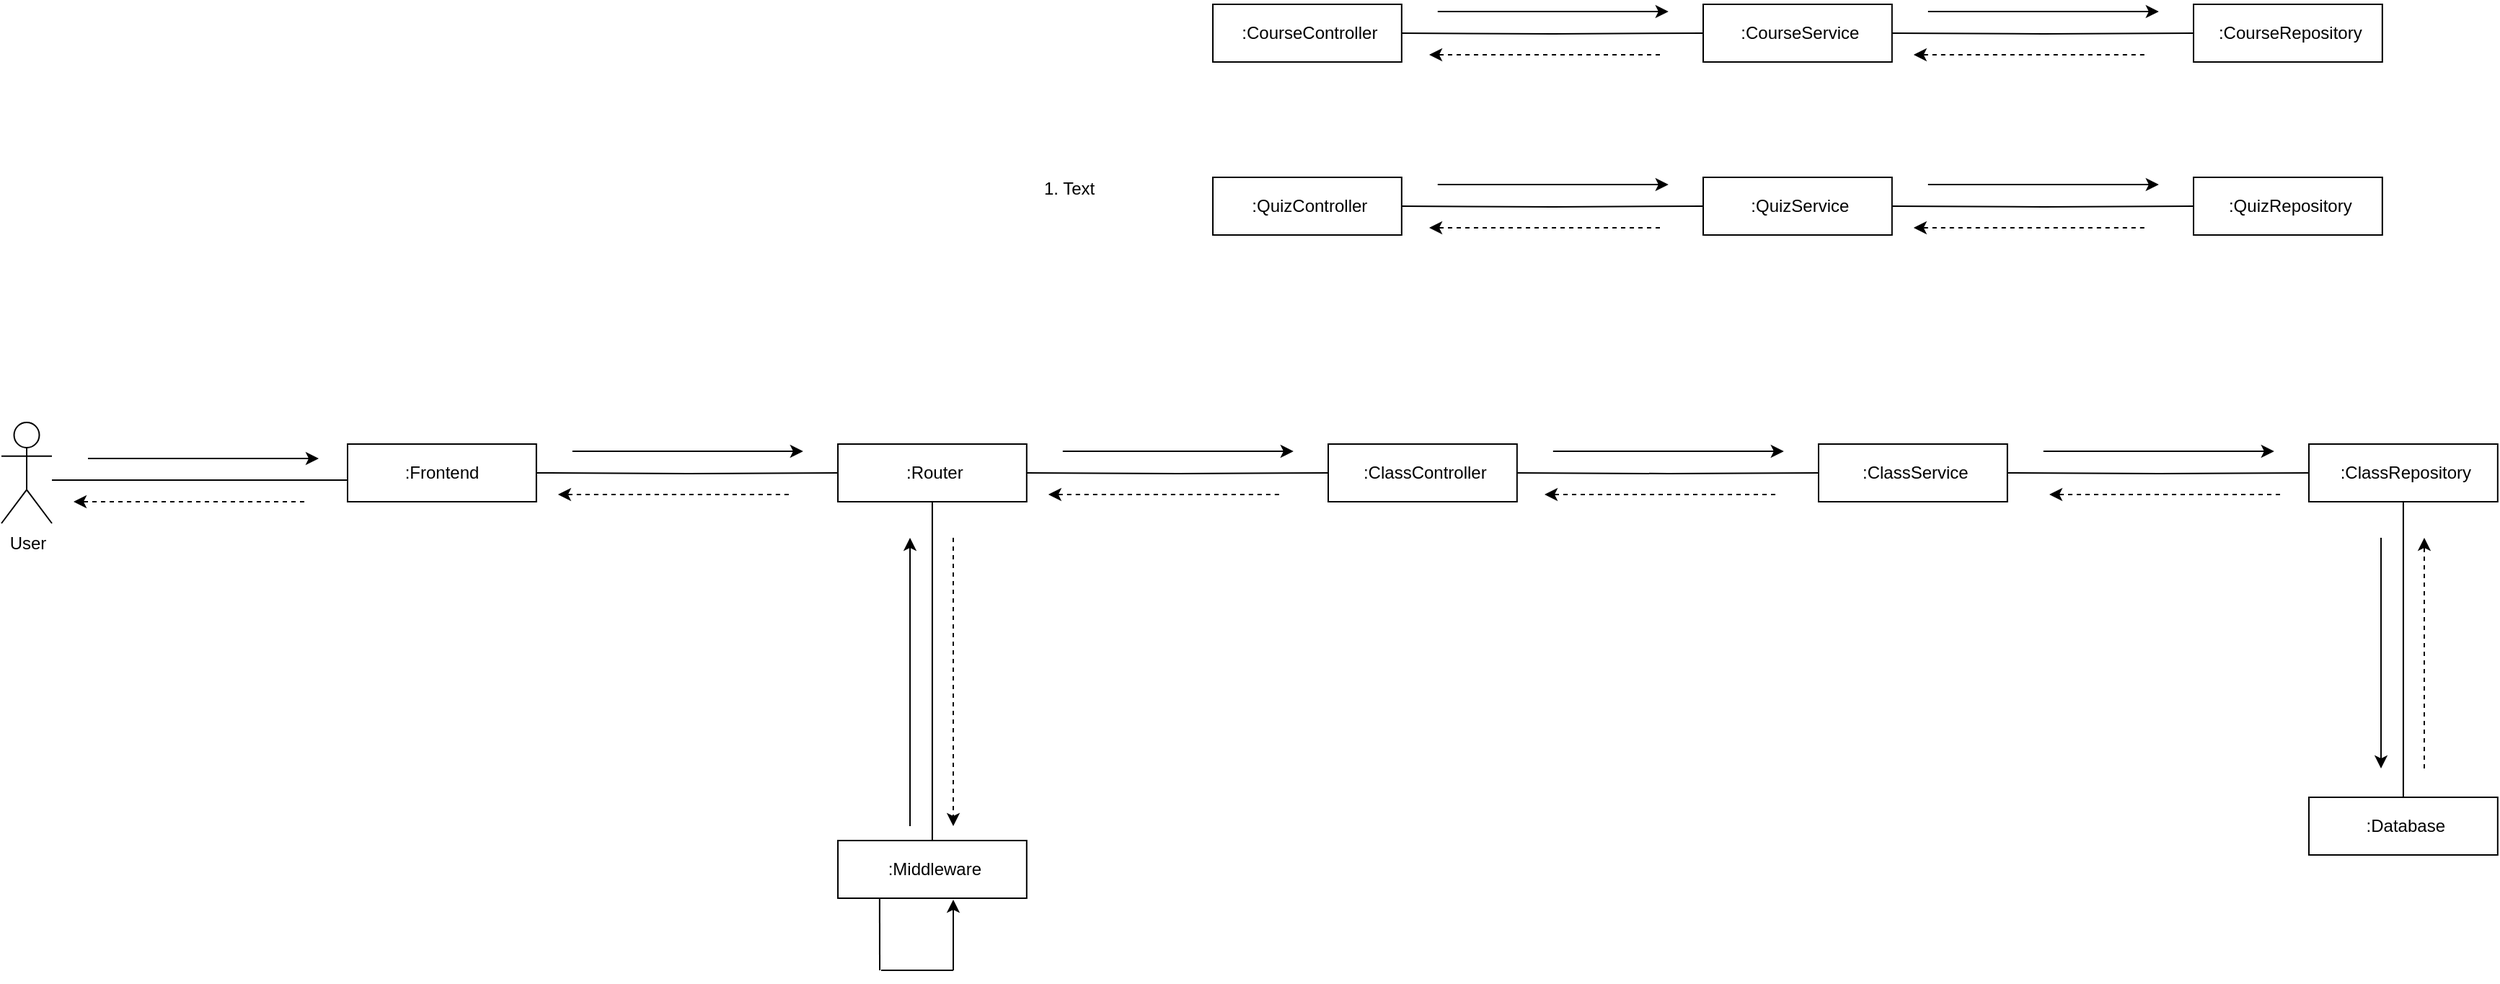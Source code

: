 <mxfile version="26.0.16" pages="4">
  <diagram id="eu0r3pfPGPwlARvGu6w-" name="Base">
    <mxGraphModel dx="3834" dy="1578" grid="1" gridSize="10" guides="1" tooltips="1" connect="1" arrows="1" fold="1" page="0" pageScale="1" pageWidth="850" pageHeight="1100" math="0" shadow="0">
      <root>
        <mxCell id="0" />
        <mxCell id="1" parent="0" />
        <mxCell id="u7blncQm39ejHyNekpyE-1" style="edgeStyle=orthogonalEdgeStyle;rounded=0;orthogonalLoop=1;jettySize=auto;html=1;entryX=0;entryY=0.5;entryDx=0;entryDy=0;endArrow=none;startFill=0;" parent="1" edge="1">
          <mxGeometry relative="1" as="geometry">
            <mxPoint x="-2025" y="-440" as="sourcePoint" />
            <mxPoint x="-1820" y="-440" as="targetPoint" />
          </mxGeometry>
        </mxCell>
        <mxCell id="u7blncQm39ejHyNekpyE-2" value="User" style="shape=umlActor;verticalLabelPosition=bottom;verticalAlign=top;html=1;outlineConnect=0;" parent="1" vertex="1">
          <mxGeometry x="-2060" y="-480" width="35" height="70" as="geometry" />
        </mxCell>
        <mxCell id="u7blncQm39ejHyNekpyE-3" value=":Frontend" style="rounded=0;whiteSpace=wrap;html=1;" parent="1" vertex="1">
          <mxGeometry x="-1820" y="-465" width="130.91" height="40" as="geometry" />
        </mxCell>
        <mxCell id="u7blncQm39ejHyNekpyE-4" value="" style="endArrow=classic;html=1;rounded=0;" parent="1" edge="1">
          <mxGeometry width="50" height="50" relative="1" as="geometry">
            <mxPoint x="-2000" y="-455" as="sourcePoint" />
            <mxPoint x="-1840" y="-455" as="targetPoint" />
          </mxGeometry>
        </mxCell>
        <mxCell id="u7blncQm39ejHyNekpyE-5" value="" style="endArrow=classic;html=1;rounded=0;dashed=1;" parent="1" edge="1">
          <mxGeometry width="50" height="50" relative="1" as="geometry">
            <mxPoint x="-1850" y="-425" as="sourcePoint" />
            <mxPoint x="-2010" y="-425" as="targetPoint" />
          </mxGeometry>
        </mxCell>
        <mxCell id="u7blncQm39ejHyNekpyE-6" value="&amp;nbsp;:Router" style="rounded=0;whiteSpace=wrap;html=1;" parent="1" vertex="1">
          <mxGeometry x="-1480" y="-465" width="130.91" height="40" as="geometry" />
        </mxCell>
        <mxCell id="u7blncQm39ejHyNekpyE-7" style="edgeStyle=orthogonalEdgeStyle;rounded=0;orthogonalLoop=1;jettySize=auto;html=1;entryX=0;entryY=0.5;entryDx=0;entryDy=0;endArrow=none;startFill=0;" parent="1" target="u7blncQm39ejHyNekpyE-6" edge="1">
          <mxGeometry relative="1" as="geometry">
            <mxPoint x="-1689.09" y="-445" as="sourcePoint" />
            <mxPoint x="-1484.09" y="-445" as="targetPoint" />
          </mxGeometry>
        </mxCell>
        <mxCell id="u7blncQm39ejHyNekpyE-8" value="" style="endArrow=classic;html=1;rounded=0;" parent="1" edge="1">
          <mxGeometry width="50" height="50" relative="1" as="geometry">
            <mxPoint x="-1664.09" y="-460" as="sourcePoint" />
            <mxPoint x="-1504.09" y="-460" as="targetPoint" />
          </mxGeometry>
        </mxCell>
        <mxCell id="u7blncQm39ejHyNekpyE-9" value="" style="endArrow=classic;html=1;rounded=0;dashed=1;" parent="1" edge="1">
          <mxGeometry width="50" height="50" relative="1" as="geometry">
            <mxPoint x="-1514.09" y="-430" as="sourcePoint" />
            <mxPoint x="-1674.09" y="-430" as="targetPoint" />
          </mxGeometry>
        </mxCell>
        <mxCell id="u7blncQm39ejHyNekpyE-10" value="&amp;nbsp;" style="text;whiteSpace=wrap;html=1;" parent="1" vertex="1">
          <mxGeometry x="-1580" y="-480" width="40" height="40" as="geometry" />
        </mxCell>
        <mxCell id="u7blncQm39ejHyNekpyE-11" value="&amp;nbsp;:ClassController" style="rounded=0;whiteSpace=wrap;html=1;" parent="1" vertex="1">
          <mxGeometry x="-1140" y="-465" width="130.91" height="40" as="geometry" />
        </mxCell>
        <mxCell id="u7blncQm39ejHyNekpyE-12" style="edgeStyle=orthogonalEdgeStyle;rounded=0;orthogonalLoop=1;jettySize=auto;html=1;entryX=0;entryY=0.5;entryDx=0;entryDy=0;endArrow=none;startFill=0;" parent="1" target="u7blncQm39ejHyNekpyE-11" edge="1">
          <mxGeometry relative="1" as="geometry">
            <mxPoint x="-1349.09" y="-445" as="sourcePoint" />
            <mxPoint x="-1144.09" y="-445" as="targetPoint" />
          </mxGeometry>
        </mxCell>
        <mxCell id="u7blncQm39ejHyNekpyE-13" value="" style="endArrow=classic;html=1;rounded=0;" parent="1" edge="1">
          <mxGeometry width="50" height="50" relative="1" as="geometry">
            <mxPoint x="-1324.09" y="-460" as="sourcePoint" />
            <mxPoint x="-1164.09" y="-460" as="targetPoint" />
          </mxGeometry>
        </mxCell>
        <mxCell id="u7blncQm39ejHyNekpyE-14" value="" style="endArrow=classic;html=1;rounded=0;dashed=1;" parent="1" edge="1">
          <mxGeometry width="50" height="50" relative="1" as="geometry">
            <mxPoint x="-1174.09" y="-430" as="sourcePoint" />
            <mxPoint x="-1334.09" y="-430" as="targetPoint" />
          </mxGeometry>
        </mxCell>
        <mxCell id="u7blncQm39ejHyNekpyE-15" value="&amp;nbsp;:ClassService" style="rounded=0;whiteSpace=wrap;html=1;" parent="1" vertex="1">
          <mxGeometry x="-800" y="-465" width="130.91" height="40" as="geometry" />
        </mxCell>
        <mxCell id="u7blncQm39ejHyNekpyE-16" style="edgeStyle=orthogonalEdgeStyle;rounded=0;orthogonalLoop=1;jettySize=auto;html=1;entryX=0;entryY=0.5;entryDx=0;entryDy=0;endArrow=none;startFill=0;" parent="1" target="u7blncQm39ejHyNekpyE-15" edge="1">
          <mxGeometry relative="1" as="geometry">
            <mxPoint x="-1009.09" y="-445" as="sourcePoint" />
            <mxPoint x="-804.09" y="-445" as="targetPoint" />
          </mxGeometry>
        </mxCell>
        <mxCell id="u7blncQm39ejHyNekpyE-17" value="" style="endArrow=classic;html=1;rounded=0;" parent="1" edge="1">
          <mxGeometry width="50" height="50" relative="1" as="geometry">
            <mxPoint x="-984.09" y="-460" as="sourcePoint" />
            <mxPoint x="-824.09" y="-460" as="targetPoint" />
          </mxGeometry>
        </mxCell>
        <mxCell id="u7blncQm39ejHyNekpyE-18" value="" style="endArrow=classic;html=1;rounded=0;dashed=1;" parent="1" edge="1">
          <mxGeometry width="50" height="50" relative="1" as="geometry">
            <mxPoint x="-830.0" y="-430" as="sourcePoint" />
            <mxPoint x="-990.0" y="-430" as="targetPoint" />
          </mxGeometry>
        </mxCell>
        <mxCell id="u7blncQm39ejHyNekpyE-19" style="edgeStyle=orthogonalEdgeStyle;rounded=0;orthogonalLoop=1;jettySize=auto;html=1;endArrow=none;startFill=0;" parent="1" source="u7blncQm39ejHyNekpyE-20" target="u7blncQm39ejHyNekpyE-31" edge="1">
          <mxGeometry relative="1" as="geometry" />
        </mxCell>
        <mxCell id="u7blncQm39ejHyNekpyE-20" value="&amp;nbsp;:ClassRepository" style="rounded=0;whiteSpace=wrap;html=1;" parent="1" vertex="1">
          <mxGeometry x="-460.0" y="-465" width="130.91" height="40" as="geometry" />
        </mxCell>
        <mxCell id="u7blncQm39ejHyNekpyE-21" style="edgeStyle=orthogonalEdgeStyle;rounded=0;orthogonalLoop=1;jettySize=auto;html=1;entryX=0;entryY=0.5;entryDx=0;entryDy=0;endArrow=none;startFill=0;" parent="1" target="u7blncQm39ejHyNekpyE-20" edge="1">
          <mxGeometry relative="1" as="geometry">
            <mxPoint x="-669.09" y="-445" as="sourcePoint" />
            <mxPoint x="-464.09" y="-445" as="targetPoint" />
          </mxGeometry>
        </mxCell>
        <mxCell id="u7blncQm39ejHyNekpyE-22" value="" style="endArrow=classic;html=1;rounded=0;" parent="1" edge="1">
          <mxGeometry width="50" height="50" relative="1" as="geometry">
            <mxPoint x="-644.09" y="-460" as="sourcePoint" />
            <mxPoint x="-484.09" y="-460" as="targetPoint" />
          </mxGeometry>
        </mxCell>
        <mxCell id="u7blncQm39ejHyNekpyE-23" value="" style="endArrow=classic;html=1;rounded=0;dashed=1;" parent="1" edge="1">
          <mxGeometry width="50" height="50" relative="1" as="geometry">
            <mxPoint x="-480.0" y="-430" as="sourcePoint" />
            <mxPoint x="-640.0" y="-430" as="targetPoint" />
          </mxGeometry>
        </mxCell>
        <mxCell id="u7blncQm39ejHyNekpyE-24" style="edgeStyle=orthogonalEdgeStyle;rounded=0;orthogonalLoop=1;jettySize=auto;html=1;entryX=0.5;entryY=1;entryDx=0;entryDy=0;endArrow=none;startFill=0;" parent="1" source="u7blncQm39ejHyNekpyE-25" target="u7blncQm39ejHyNekpyE-6" edge="1">
          <mxGeometry relative="1" as="geometry" />
        </mxCell>
        <mxCell id="u7blncQm39ejHyNekpyE-25" value="&amp;nbsp;:Middleware" style="rounded=0;whiteSpace=wrap;html=1;" parent="1" vertex="1">
          <mxGeometry x="-1480" y="-190" width="130.91" height="40" as="geometry" />
        </mxCell>
        <mxCell id="u7blncQm39ejHyNekpyE-26" value="" style="endArrow=classic;html=1;rounded=0;" parent="1" edge="1">
          <mxGeometry width="50" height="50" relative="1" as="geometry">
            <mxPoint x="-1430" y="-200" as="sourcePoint" />
            <mxPoint x="-1430" y="-400" as="targetPoint" />
          </mxGeometry>
        </mxCell>
        <mxCell id="u7blncQm39ejHyNekpyE-27" value="" style="endArrow=classic;html=1;rounded=0;dashed=1;" parent="1" edge="1">
          <mxGeometry width="50" height="50" relative="1" as="geometry">
            <mxPoint x="-1400" y="-400" as="sourcePoint" />
            <mxPoint x="-1400" y="-200" as="targetPoint" />
          </mxGeometry>
        </mxCell>
        <mxCell id="u7blncQm39ejHyNekpyE-28" value="" style="endArrow=none;html=1;rounded=0;entryX=0.221;entryY=0.995;entryDx=0;entryDy=0;entryPerimeter=0;" parent="1" target="u7blncQm39ejHyNekpyE-25" edge="1">
          <mxGeometry width="50" height="50" relative="1" as="geometry">
            <mxPoint x="-1451" y="-100" as="sourcePoint" />
            <mxPoint x="-1450" y="-150" as="targetPoint" />
          </mxGeometry>
        </mxCell>
        <mxCell id="u7blncQm39ejHyNekpyE-29" value="" style="endArrow=classic;html=1;rounded=0;" parent="1" edge="1">
          <mxGeometry width="50" height="50" relative="1" as="geometry">
            <mxPoint x="-1400" y="-100" as="sourcePoint" />
            <mxPoint x="-1400" y="-149" as="targetPoint" />
          </mxGeometry>
        </mxCell>
        <mxCell id="u7blncQm39ejHyNekpyE-30" value="" style="endArrow=none;html=1;rounded=0;" parent="1" edge="1">
          <mxGeometry width="50" height="50" relative="1" as="geometry">
            <mxPoint x="-1450" y="-100" as="sourcePoint" />
            <mxPoint x="-1400" y="-100" as="targetPoint" />
          </mxGeometry>
        </mxCell>
        <mxCell id="u7blncQm39ejHyNekpyE-31" value="&amp;nbsp;:Database" style="rounded=0;whiteSpace=wrap;html=1;" parent="1" vertex="1">
          <mxGeometry x="-460.0" y="-220" width="130.91" height="40" as="geometry" />
        </mxCell>
        <mxCell id="u7blncQm39ejHyNekpyE-32" value="" style="endArrow=classic;html=1;rounded=0;" parent="1" edge="1">
          <mxGeometry width="50" height="50" relative="1" as="geometry">
            <mxPoint x="-410" y="-400" as="sourcePoint" />
            <mxPoint x="-410" y="-240" as="targetPoint" />
          </mxGeometry>
        </mxCell>
        <mxCell id="u7blncQm39ejHyNekpyE-33" value="" style="endArrow=classic;html=1;rounded=0;dashed=1;" parent="1" edge="1">
          <mxGeometry width="50" height="50" relative="1" as="geometry">
            <mxPoint x="-380" y="-240" as="sourcePoint" />
            <mxPoint x="-380" y="-400" as="targetPoint" />
          </mxGeometry>
        </mxCell>
        <mxCell id="jm8pQ9KBWm2tqaUJtSGJ-1" value="&amp;nbsp;:CourseController" style="rounded=0;whiteSpace=wrap;html=1;" parent="1" vertex="1">
          <mxGeometry x="-1220" y="-770" width="130.91" height="40" as="geometry" />
        </mxCell>
        <mxCell id="jm8pQ9KBWm2tqaUJtSGJ-2" value="&amp;nbsp;:CourseService" style="rounded=0;whiteSpace=wrap;html=1;" parent="1" vertex="1">
          <mxGeometry x="-880" y="-770" width="130.91" height="40" as="geometry" />
        </mxCell>
        <mxCell id="jm8pQ9KBWm2tqaUJtSGJ-3" style="edgeStyle=orthogonalEdgeStyle;rounded=0;orthogonalLoop=1;jettySize=auto;html=1;entryX=0;entryY=0.5;entryDx=0;entryDy=0;endArrow=none;startFill=0;" parent="1" target="jm8pQ9KBWm2tqaUJtSGJ-2" edge="1">
          <mxGeometry relative="1" as="geometry">
            <mxPoint x="-1089.09" y="-750" as="sourcePoint" />
            <mxPoint x="-884.09" y="-750" as="targetPoint" />
          </mxGeometry>
        </mxCell>
        <mxCell id="jm8pQ9KBWm2tqaUJtSGJ-4" value="" style="endArrow=classic;html=1;rounded=0;" parent="1" edge="1">
          <mxGeometry width="50" height="50" relative="1" as="geometry">
            <mxPoint x="-1064.09" y="-765" as="sourcePoint" />
            <mxPoint x="-904.09" y="-765" as="targetPoint" />
          </mxGeometry>
        </mxCell>
        <mxCell id="jm8pQ9KBWm2tqaUJtSGJ-5" value="" style="endArrow=classic;html=1;rounded=0;dashed=1;" parent="1" edge="1">
          <mxGeometry width="50" height="50" relative="1" as="geometry">
            <mxPoint x="-910.0" y="-735" as="sourcePoint" />
            <mxPoint x="-1070" y="-735" as="targetPoint" />
          </mxGeometry>
        </mxCell>
        <mxCell id="jm8pQ9KBWm2tqaUJtSGJ-6" value="&amp;nbsp;:CourseRepository" style="rounded=0;whiteSpace=wrap;html=1;" parent="1" vertex="1">
          <mxGeometry x="-540" y="-770" width="130.91" height="40" as="geometry" />
        </mxCell>
        <mxCell id="jm8pQ9KBWm2tqaUJtSGJ-7" style="edgeStyle=orthogonalEdgeStyle;rounded=0;orthogonalLoop=1;jettySize=auto;html=1;entryX=0;entryY=0.5;entryDx=0;entryDy=0;endArrow=none;startFill=0;" parent="1" target="jm8pQ9KBWm2tqaUJtSGJ-6" edge="1">
          <mxGeometry relative="1" as="geometry">
            <mxPoint x="-749.09" y="-750" as="sourcePoint" />
            <mxPoint x="-544.09" y="-750" as="targetPoint" />
          </mxGeometry>
        </mxCell>
        <mxCell id="jm8pQ9KBWm2tqaUJtSGJ-8" value="" style="endArrow=classic;html=1;rounded=0;" parent="1" edge="1">
          <mxGeometry width="50" height="50" relative="1" as="geometry">
            <mxPoint x="-724.09" y="-765" as="sourcePoint" />
            <mxPoint x="-564.09" y="-765" as="targetPoint" />
          </mxGeometry>
        </mxCell>
        <mxCell id="jm8pQ9KBWm2tqaUJtSGJ-9" value="" style="endArrow=classic;html=1;rounded=0;dashed=1;" parent="1" edge="1">
          <mxGeometry width="50" height="50" relative="1" as="geometry">
            <mxPoint x="-574.09" y="-735" as="sourcePoint" />
            <mxPoint x="-734.09" y="-735" as="targetPoint" />
          </mxGeometry>
        </mxCell>
        <mxCell id="jm8pQ9KBWm2tqaUJtSGJ-10" value="&amp;nbsp;:QuizController" style="rounded=0;whiteSpace=wrap;html=1;" parent="1" vertex="1">
          <mxGeometry x="-1220" y="-650" width="130.91" height="40" as="geometry" />
        </mxCell>
        <mxCell id="jm8pQ9KBWm2tqaUJtSGJ-11" value="&amp;nbsp;:QuizService" style="rounded=0;whiteSpace=wrap;html=1;" parent="1" vertex="1">
          <mxGeometry x="-880" y="-650" width="130.91" height="40" as="geometry" />
        </mxCell>
        <mxCell id="jm8pQ9KBWm2tqaUJtSGJ-12" style="edgeStyle=orthogonalEdgeStyle;rounded=0;orthogonalLoop=1;jettySize=auto;html=1;entryX=0;entryY=0.5;entryDx=0;entryDy=0;endArrow=none;startFill=0;" parent="1" target="jm8pQ9KBWm2tqaUJtSGJ-11" edge="1">
          <mxGeometry relative="1" as="geometry">
            <mxPoint x="-1089.09" y="-630" as="sourcePoint" />
            <mxPoint x="-884.09" y="-630" as="targetPoint" />
          </mxGeometry>
        </mxCell>
        <mxCell id="jm8pQ9KBWm2tqaUJtSGJ-13" value="" style="endArrow=classic;html=1;rounded=0;" parent="1" edge="1">
          <mxGeometry width="50" height="50" relative="1" as="geometry">
            <mxPoint x="-1064.09" y="-645" as="sourcePoint" />
            <mxPoint x="-904.09" y="-645" as="targetPoint" />
          </mxGeometry>
        </mxCell>
        <mxCell id="jm8pQ9KBWm2tqaUJtSGJ-14" value="" style="endArrow=classic;html=1;rounded=0;dashed=1;" parent="1" edge="1">
          <mxGeometry width="50" height="50" relative="1" as="geometry">
            <mxPoint x="-910.0" y="-615" as="sourcePoint" />
            <mxPoint x="-1070" y="-615" as="targetPoint" />
          </mxGeometry>
        </mxCell>
        <mxCell id="jm8pQ9KBWm2tqaUJtSGJ-15" value="&amp;nbsp;:QuizRepository" style="rounded=0;whiteSpace=wrap;html=1;" parent="1" vertex="1">
          <mxGeometry x="-540" y="-650" width="130.91" height="40" as="geometry" />
        </mxCell>
        <mxCell id="jm8pQ9KBWm2tqaUJtSGJ-16" style="edgeStyle=orthogonalEdgeStyle;rounded=0;orthogonalLoop=1;jettySize=auto;html=1;entryX=0;entryY=0.5;entryDx=0;entryDy=0;endArrow=none;startFill=0;" parent="1" target="jm8pQ9KBWm2tqaUJtSGJ-15" edge="1">
          <mxGeometry relative="1" as="geometry">
            <mxPoint x="-749.09" y="-630" as="sourcePoint" />
            <mxPoint x="-544.09" y="-630" as="targetPoint" />
          </mxGeometry>
        </mxCell>
        <mxCell id="jm8pQ9KBWm2tqaUJtSGJ-17" value="" style="endArrow=classic;html=1;rounded=0;" parent="1" edge="1">
          <mxGeometry width="50" height="50" relative="1" as="geometry">
            <mxPoint x="-724.09" y="-645" as="sourcePoint" />
            <mxPoint x="-564.09" y="-645" as="targetPoint" />
          </mxGeometry>
        </mxCell>
        <mxCell id="jm8pQ9KBWm2tqaUJtSGJ-18" value="" style="endArrow=classic;html=1;rounded=0;dashed=1;" parent="1" edge="1">
          <mxGeometry width="50" height="50" relative="1" as="geometry">
            <mxPoint x="-574.09" y="-615" as="sourcePoint" />
            <mxPoint x="-734.09" y="-615" as="targetPoint" />
          </mxGeometry>
        </mxCell>
        <mxCell id="l934ivQMVxQ_KlSbeidn-1" value="&lt;div&gt;1. Text&lt;/div&gt;&lt;div&gt;&lt;br&gt;&lt;/div&gt;" style="text;html=1;align=center;verticalAlign=middle;resizable=0;points=[];autosize=1;strokeColor=none;fillColor=none;" parent="1" vertex="1">
          <mxGeometry x="-1350" y="-655" width="60" height="40" as="geometry" />
        </mxCell>
      </root>
    </mxGraphModel>
  </diagram>
  <diagram name="CD-Analyze-log-main" id="RdNCWnpBe2orVZeH23sZ">
    <mxGraphModel dx="4193" dy="1811" grid="1" gridSize="10" guides="1" tooltips="1" connect="1" arrows="1" fold="1" page="0" pageScale="1" pageWidth="850" pageHeight="1100" math="0" shadow="0">
      <root>
        <mxCell id="0" />
        <mxCell id="1" parent="0" />
        <mxCell id="aEpt4ymE54McEq49jxls-1" style="edgeStyle=orthogonalEdgeStyle;rounded=0;orthogonalLoop=1;jettySize=auto;html=1;entryX=0;entryY=0.5;entryDx=0;entryDy=0;endArrow=none;startFill=0;" parent="1" edge="1">
          <mxGeometry relative="1" as="geometry">
            <mxPoint x="-2025" y="-440" as="sourcePoint" />
            <mxPoint x="-1820" y="-440" as="targetPoint" />
          </mxGeometry>
        </mxCell>
        <mxCell id="aEpt4ymE54McEq49jxls-2" value="User" style="shape=umlActor;verticalLabelPosition=bottom;verticalAlign=top;html=1;outlineConnect=0;" parent="1" vertex="1">
          <mxGeometry x="-2060" y="-480" width="35" height="70" as="geometry" />
        </mxCell>
        <mxCell id="aEpt4ymE54McEq49jxls-3" value=":Frontend" style="rounded=0;whiteSpace=wrap;html=1;" parent="1" vertex="1">
          <mxGeometry x="-1820" y="-465" width="130.91" height="40" as="geometry" />
        </mxCell>
        <mxCell id="aEpt4ymE54McEq49jxls-4" value="" style="endArrow=classic;html=1;rounded=0;" parent="1" edge="1">
          <mxGeometry width="50" height="50" relative="1" as="geometry">
            <mxPoint x="-2000" y="-455" as="sourcePoint" />
            <mxPoint x="-1840" y="-455" as="targetPoint" />
          </mxGeometry>
        </mxCell>
        <mxCell id="aEpt4ymE54McEq49jxls-5" value="" style="endArrow=classic;html=1;rounded=0;dashed=1;" parent="1" edge="1">
          <mxGeometry width="50" height="50" relative="1" as="geometry">
            <mxPoint x="-1850" y="-425" as="sourcePoint" />
            <mxPoint x="-2010" y="-425" as="targetPoint" />
          </mxGeometry>
        </mxCell>
        <mxCell id="aEpt4ymE54McEq49jxls-6" value="&amp;nbsp;:Router" style="rounded=0;whiteSpace=wrap;html=1;" parent="1" vertex="1">
          <mxGeometry x="-1480" y="-465" width="130.91" height="40" as="geometry" />
        </mxCell>
        <mxCell id="aEpt4ymE54McEq49jxls-7" style="edgeStyle=orthogonalEdgeStyle;rounded=0;orthogonalLoop=1;jettySize=auto;html=1;entryX=0;entryY=0.5;entryDx=0;entryDy=0;endArrow=none;startFill=0;" parent="1" target="aEpt4ymE54McEq49jxls-6" edge="1">
          <mxGeometry relative="1" as="geometry">
            <mxPoint x="-1689.09" y="-445" as="sourcePoint" />
            <mxPoint x="-1484.09" y="-445" as="targetPoint" />
          </mxGeometry>
        </mxCell>
        <mxCell id="aEpt4ymE54McEq49jxls-8" value="" style="endArrow=classic;html=1;rounded=0;" parent="1" edge="1">
          <mxGeometry width="50" height="50" relative="1" as="geometry">
            <mxPoint x="-1664.09" y="-460" as="sourcePoint" />
            <mxPoint x="-1504.09" y="-460" as="targetPoint" />
          </mxGeometry>
        </mxCell>
        <mxCell id="aEpt4ymE54McEq49jxls-9" value="" style="endArrow=classic;html=1;rounded=0;dashed=1;" parent="1" edge="1">
          <mxGeometry width="50" height="50" relative="1" as="geometry">
            <mxPoint x="-1514.09" y="-430" as="sourcePoint" />
            <mxPoint x="-1674.09" y="-430" as="targetPoint" />
          </mxGeometry>
        </mxCell>
        <mxCell id="aEpt4ymE54McEq49jxls-10" value="&amp;nbsp;" style="text;whiteSpace=wrap;html=1;" parent="1" vertex="1">
          <mxGeometry x="-1580" y="-480" width="40" height="40" as="geometry" />
        </mxCell>
        <mxCell id="aEpt4ymE54McEq49jxls-11" value="&amp;nbsp;:ClassController" style="rounded=0;whiteSpace=wrap;html=1;" parent="1" vertex="1">
          <mxGeometry x="-1140" y="-465" width="130.91" height="40" as="geometry" />
        </mxCell>
        <mxCell id="aEpt4ymE54McEq49jxls-12" style="edgeStyle=orthogonalEdgeStyle;rounded=0;orthogonalLoop=1;jettySize=auto;html=1;entryX=0;entryY=0.5;entryDx=0;entryDy=0;endArrow=none;startFill=0;" parent="1" target="aEpt4ymE54McEq49jxls-11" edge="1">
          <mxGeometry relative="1" as="geometry">
            <mxPoint x="-1349.09" y="-445" as="sourcePoint" />
            <mxPoint x="-1144.09" y="-445" as="targetPoint" />
          </mxGeometry>
        </mxCell>
        <mxCell id="aEpt4ymE54McEq49jxls-13" value="" style="endArrow=classic;html=1;rounded=0;" parent="1" edge="1">
          <mxGeometry width="50" height="50" relative="1" as="geometry">
            <mxPoint x="-1324.09" y="-460" as="sourcePoint" />
            <mxPoint x="-1164.09" y="-460" as="targetPoint" />
          </mxGeometry>
        </mxCell>
        <mxCell id="aEpt4ymE54McEq49jxls-14" value="" style="endArrow=classic;html=1;rounded=0;dashed=1;" parent="1" edge="1">
          <mxGeometry width="50" height="50" relative="1" as="geometry">
            <mxPoint x="-1174.09" y="-430" as="sourcePoint" />
            <mxPoint x="-1334.09" y="-430" as="targetPoint" />
          </mxGeometry>
        </mxCell>
        <mxCell id="aEpt4ymE54McEq49jxls-15" value="&amp;nbsp;:ClassService" style="rounded=0;whiteSpace=wrap;html=1;" parent="1" vertex="1">
          <mxGeometry x="-800" y="-465" width="130.91" height="40" as="geometry" />
        </mxCell>
        <mxCell id="aEpt4ymE54McEq49jxls-16" style="edgeStyle=orthogonalEdgeStyle;rounded=0;orthogonalLoop=1;jettySize=auto;html=1;entryX=0;entryY=0.5;entryDx=0;entryDy=0;endArrow=none;startFill=0;" parent="1" target="aEpt4ymE54McEq49jxls-15" edge="1">
          <mxGeometry relative="1" as="geometry">
            <mxPoint x="-1009.09" y="-445" as="sourcePoint" />
            <mxPoint x="-804.09" y="-445" as="targetPoint" />
          </mxGeometry>
        </mxCell>
        <mxCell id="aEpt4ymE54McEq49jxls-17" value="" style="endArrow=classic;html=1;rounded=0;" parent="1" edge="1">
          <mxGeometry width="50" height="50" relative="1" as="geometry">
            <mxPoint x="-984.09" y="-460" as="sourcePoint" />
            <mxPoint x="-824.09" y="-460" as="targetPoint" />
          </mxGeometry>
        </mxCell>
        <mxCell id="aEpt4ymE54McEq49jxls-18" value="" style="endArrow=classic;html=1;rounded=0;dashed=1;" parent="1" edge="1">
          <mxGeometry width="50" height="50" relative="1" as="geometry">
            <mxPoint x="-830.0" y="-430" as="sourcePoint" />
            <mxPoint x="-990.0" y="-430" as="targetPoint" />
          </mxGeometry>
        </mxCell>
        <mxCell id="aEpt4ymE54McEq49jxls-19" style="edgeStyle=orthogonalEdgeStyle;rounded=0;orthogonalLoop=1;jettySize=auto;html=1;endArrow=none;startFill=0;" parent="1" source="aEpt4ymE54McEq49jxls-20" target="aEpt4ymE54McEq49jxls-40" edge="1">
          <mxGeometry relative="1" as="geometry" />
        </mxCell>
        <mxCell id="aEpt4ymE54McEq49jxls-20" value="&amp;nbsp;:ClassRepository" style="rounded=0;whiteSpace=wrap;html=1;" parent="1" vertex="1">
          <mxGeometry x="-460.0" y="-465" width="130.91" height="40" as="geometry" />
        </mxCell>
        <mxCell id="aEpt4ymE54McEq49jxls-21" style="edgeStyle=orthogonalEdgeStyle;rounded=0;orthogonalLoop=1;jettySize=auto;html=1;entryX=0;entryY=0.5;entryDx=0;entryDy=0;endArrow=none;startFill=0;" parent="1" target="aEpt4ymE54McEq49jxls-20" edge="1">
          <mxGeometry relative="1" as="geometry">
            <mxPoint x="-669.09" y="-445" as="sourcePoint" />
            <mxPoint x="-464.09" y="-445" as="targetPoint" />
          </mxGeometry>
        </mxCell>
        <mxCell id="aEpt4ymE54McEq49jxls-22" value="" style="endArrow=classic;html=1;rounded=0;" parent="1" edge="1">
          <mxGeometry width="50" height="50" relative="1" as="geometry">
            <mxPoint x="-644.09" y="-460" as="sourcePoint" />
            <mxPoint x="-484.09" y="-460" as="targetPoint" />
          </mxGeometry>
        </mxCell>
        <mxCell id="aEpt4ymE54McEq49jxls-23" value="" style="endArrow=classic;html=1;rounded=0;dashed=1;" parent="1" edge="1">
          <mxGeometry width="50" height="50" relative="1" as="geometry">
            <mxPoint x="-480.0" y="-430" as="sourcePoint" />
            <mxPoint x="-640.0" y="-430" as="targetPoint" />
          </mxGeometry>
        </mxCell>
        <mxCell id="aEpt4ymE54McEq49jxls-24" style="edgeStyle=orthogonalEdgeStyle;rounded=0;orthogonalLoop=1;jettySize=auto;html=1;entryX=0.5;entryY=1;entryDx=0;entryDy=0;endArrow=none;startFill=0;" parent="1" source="aEpt4ymE54McEq49jxls-25" target="aEpt4ymE54McEq49jxls-6" edge="1">
          <mxGeometry relative="1" as="geometry" />
        </mxCell>
        <mxCell id="aEpt4ymE54McEq49jxls-25" value="&amp;nbsp;:Middleware" style="rounded=0;whiteSpace=wrap;html=1;" parent="1" vertex="1">
          <mxGeometry x="-1480" y="-190" width="130.91" height="40" as="geometry" />
        </mxCell>
        <mxCell id="aEpt4ymE54McEq49jxls-26" value="" style="endArrow=classic;html=1;rounded=0;" parent="1" edge="1">
          <mxGeometry width="50" height="50" relative="1" as="geometry">
            <mxPoint x="-1430" y="-200" as="sourcePoint" />
            <mxPoint x="-1430" y="-400" as="targetPoint" />
          </mxGeometry>
        </mxCell>
        <mxCell id="aEpt4ymE54McEq49jxls-27" value="" style="endArrow=classic;html=1;rounded=0;dashed=1;" parent="1" edge="1">
          <mxGeometry width="50" height="50" relative="1" as="geometry">
            <mxPoint x="-1400" y="-400" as="sourcePoint" />
            <mxPoint x="-1400" y="-200" as="targetPoint" />
          </mxGeometry>
        </mxCell>
        <mxCell id="aEpt4ymE54McEq49jxls-28" value="1. GET/api/classes" style="text;html=1;align=center;verticalAlign=middle;resizable=0;points=[];autosize=1;strokeColor=none;fillColor=none;" parent="1" vertex="1">
          <mxGeometry x="-1650" y="-495" width="120" height="30" as="geometry" />
        </mxCell>
        <mxCell id="aEpt4ymE54McEq49jxls-29" value="2. .Use(Middleware)" style="text;html=1;align=center;verticalAlign=middle;resizable=0;points=[];autosize=1;strokeColor=none;fillColor=none;" parent="1" vertex="1">
          <mxGeometry x="-1570" y="-230" width="140" height="30" as="geometry" />
        </mxCell>
        <mxCell id="aEpt4ymE54McEq49jxls-30" value="" style="endArrow=none;html=1;rounded=0;entryX=0.221;entryY=0.995;entryDx=0;entryDy=0;entryPerimeter=0;" parent="1" target="aEpt4ymE54McEq49jxls-25" edge="1">
          <mxGeometry width="50" height="50" relative="1" as="geometry">
            <mxPoint x="-1451" y="-100" as="sourcePoint" />
            <mxPoint x="-1450" y="-150" as="targetPoint" />
          </mxGeometry>
        </mxCell>
        <mxCell id="aEpt4ymE54McEq49jxls-31" value="" style="endArrow=classic;html=1;rounded=0;" parent="1" edge="1">
          <mxGeometry width="50" height="50" relative="1" as="geometry">
            <mxPoint x="-1400" y="-100" as="sourcePoint" />
            <mxPoint x="-1400" y="-149" as="targetPoint" />
          </mxGeometry>
        </mxCell>
        <mxCell id="aEpt4ymE54McEq49jxls-32" value="" style="endArrow=none;html=1;rounded=0;" parent="1" edge="1">
          <mxGeometry width="50" height="50" relative="1" as="geometry">
            <mxPoint x="-1450" y="-100" as="sourcePoint" />
            <mxPoint x="-1400" y="-100" as="targetPoint" />
          </mxGeometry>
        </mxCell>
        <mxCell id="aEpt4ymE54McEq49jxls-33" value="3. .Verify()" style="text;html=1;align=center;verticalAlign=middle;resizable=0;points=[];autosize=1;strokeColor=none;fillColor=none;" parent="1" vertex="1">
          <mxGeometry x="-1470" y="-90" width="80" height="30" as="geometry" />
        </mxCell>
        <mxCell id="aEpt4ymE54McEq49jxls-34" value="&lt;div align=&quot;left&quot;&gt;5. 401 Unauthorized&lt;/div&gt;&lt;div align=&quot;left&quot;&gt;16. 500 Internal Server Error&lt;/div&gt;&lt;div align=&quot;left&quot;&gt;19. 404 Not Found&lt;/div&gt;&lt;div align=&quot;left&quot;&gt;22. 200 OK&lt;/div&gt;&lt;div align=&quot;left&quot;&gt;&lt;br&gt;&lt;/div&gt;" style="text;html=1;align=left;verticalAlign=middle;resizable=0;points=[];autosize=1;strokeColor=none;fillColor=none;" parent="1" vertex="1">
          <mxGeometry x="-1670" y="-425" width="190" height="90" as="geometry" />
        </mxCell>
        <mxCell id="aEpt4ymE54McEq49jxls-35" value="&lt;div&gt;6. Show error &quot;Please log in&quot;&lt;/div&gt;&lt;div&gt;17. Show error &quot;Failed to fetch classes&quot;&lt;/div&gt;&lt;div&gt;20. Show message &quot;Class not found&quot;&lt;/div&gt;&lt;div&gt;23. Show classes list&lt;/div&gt;" style="text;html=1;align=left;verticalAlign=middle;resizable=0;points=[];autosize=1;strokeColor=none;fillColor=none;" parent="1" vertex="1">
          <mxGeometry x="-2005" y="-420" width="240" height="70" as="geometry" />
        </mxCell>
        <mxCell id="aEpt4ymE54McEq49jxls-36" value="&lt;div align=&quot;left&quot;&gt;7. [Authorized] Route to Router&lt;/div&gt;&lt;div align=&quot;left&quot;&gt;4. [Unauthorized (401 Ubauthorized)] 401 Unauthorized&lt;/div&gt;" style="text;html=1;align=left;verticalAlign=middle;resizable=0;points=[];autosize=1;strokeColor=none;fillColor=none;" parent="1" vertex="1">
          <mxGeometry x="-1390" y="-250" width="340" height="40" as="geometry" />
        </mxCell>
        <mxCell id="aEpt4ymE54McEq49jxls-37" value="8. .GetAllClasses()" style="text;html=1;align=center;verticalAlign=middle;resizable=0;points=[];autosize=1;strokeColor=none;fillColor=none;" parent="1" vertex="1">
          <mxGeometry x="-1310" y="-495" width="120" height="30" as="geometry" />
        </mxCell>
        <mxCell id="aEpt4ymE54McEq49jxls-38" value="9. .GetAllClasses()" style="text;html=1;align=center;verticalAlign=middle;resizable=0;points=[];autosize=1;strokeColor=none;fillColor=none;" parent="1" vertex="1">
          <mxGeometry x="-970" y="-495" width="120" height="30" as="geometry" />
        </mxCell>
        <mxCell id="aEpt4ymE54McEq49jxls-39" value="10. .GetAllClasses()" style="text;html=1;align=center;verticalAlign=middle;resizable=0;points=[];autosize=1;strokeColor=none;fillColor=none;" parent="1" vertex="1">
          <mxGeometry x="-635" y="-495" width="130" height="30" as="geometry" />
        </mxCell>
        <mxCell id="aEpt4ymE54McEq49jxls-40" value="&amp;nbsp;:Database" style="rounded=0;whiteSpace=wrap;html=1;" parent="1" vertex="1">
          <mxGeometry x="-460.0" y="-220" width="130.91" height="40" as="geometry" />
        </mxCell>
        <mxCell id="aEpt4ymE54McEq49jxls-41" value="" style="endArrow=classic;html=1;rounded=0;" parent="1" edge="1">
          <mxGeometry width="50" height="50" relative="1" as="geometry">
            <mxPoint x="-410" y="-400" as="sourcePoint" />
            <mxPoint x="-410" y="-240" as="targetPoint" />
          </mxGeometry>
        </mxCell>
        <mxCell id="aEpt4ymE54McEq49jxls-42" value="" style="endArrow=classic;html=1;rounded=0;dashed=1;" parent="1" edge="1">
          <mxGeometry width="50" height="50" relative="1" as="geometry">
            <mxPoint x="-380" y="-240" as="sourcePoint" />
            <mxPoint x="-380" y="-400" as="targetPoint" />
          </mxGeometry>
        </mxCell>
        <mxCell id="aEpt4ymE54McEq49jxls-43" value="11. SELECT * FROM classes WHERE owner_id = @user_id" style="text;html=1;align=center;verticalAlign=middle;resizable=0;points=[];autosize=1;strokeColor=none;fillColor=none;" parent="1" vertex="1">
          <mxGeometry x="-759.09" y="-320" width="350" height="30" as="geometry" />
        </mxCell>
        <mxCell id="aEpt4ymE54McEq49jxls-44" value="12. Classes, Error" style="text;html=1;align=center;verticalAlign=middle;resizable=0;points=[];autosize=1;strokeColor=none;fillColor=none;" parent="1" vertex="1">
          <mxGeometry x="-385.0" y="-320" width="120" height="30" as="geometry" />
        </mxCell>
        <mxCell id="aEpt4ymE54McEq49jxls-45" value="14. Classes, Error" style="text;html=1;align=center;verticalAlign=middle;resizable=0;points=[];autosize=1;strokeColor=none;fillColor=none;" parent="1" vertex="1">
          <mxGeometry x="-975" y="-430" width="120" height="30" as="geometry" />
        </mxCell>
        <mxCell id="aEpt4ymE54McEq49jxls-46" value="13. Classes, Error" style="text;html=1;align=center;verticalAlign=middle;resizable=0;points=[];autosize=1;strokeColor=none;fillColor=none;" parent="1" vertex="1">
          <mxGeometry x="-640" y="-430" width="120" height="30" as="geometry" />
        </mxCell>
        <mxCell id="aEpt4ymE54McEq49jxls-47" value="&lt;div align=&quot;left&quot;&gt;15. [Error != Null] 500 Internal Server Error&lt;/div&gt;&lt;div align=&quot;left&quot;&gt;18. [Classes == Null] 404 Not Found&lt;/div&gt;&lt;div align=&quot;left&quot;&gt;21. 200 OK&lt;/div&gt;" style="text;html=1;align=left;verticalAlign=middle;resizable=0;points=[];autosize=1;strokeColor=none;fillColor=none;" parent="1" vertex="1">
          <mxGeometry x="-1330" y="-420" width="270" height="60" as="geometry" />
        </mxCell>
        <mxCell id="pWpOLgYBjsPg_nVxqAp4-1" value="&lt;div&gt;CD Analyze log main&lt;/div&gt;" style="text;html=1;align=center;verticalAlign=middle;whiteSpace=wrap;rounded=0;fontSize=20;" parent="1" vertex="1">
          <mxGeometry x="-1520" y="-580" width="450" height="30" as="geometry" />
        </mxCell>
      </root>
    </mxGraphModel>
  </diagram>
  <diagram id="-8dSVv01-Pq87N6mft0D" name="CD-Edit-quiz-opt [Authorized][User select a class]">
    <mxGraphModel dx="3386" dy="1356" grid="1" gridSize="10" guides="1" tooltips="1" connect="1" arrows="1" fold="1" page="0" pageScale="1" pageWidth="850" pageHeight="1100" math="0" shadow="0">
      <root>
        <mxCell id="0" />
        <mxCell id="1" parent="0" />
        <mxCell id="sBZ_5VeGcuVAlQaXPJCq-1" style="edgeStyle=orthogonalEdgeStyle;rounded=0;orthogonalLoop=1;jettySize=auto;html=1;entryX=0;entryY=0.5;entryDx=0;entryDy=0;endArrow=none;startFill=0;" parent="1" edge="1">
          <mxGeometry relative="1" as="geometry">
            <mxPoint x="-2150" y="-440" as="sourcePoint" />
            <mxPoint x="-1820" y="-440" as="targetPoint" />
          </mxGeometry>
        </mxCell>
        <mxCell id="sBZ_5VeGcuVAlQaXPJCq-2" value="User" style="shape=umlActor;verticalLabelPosition=bottom;verticalAlign=top;html=1;outlineConnect=0;" parent="1" vertex="1">
          <mxGeometry x="-2190" y="-480" width="35" height="70" as="geometry" />
        </mxCell>
        <mxCell id="sBZ_5VeGcuVAlQaXPJCq-3" value=":Frontend" style="rounded=0;whiteSpace=wrap;html=1;" parent="1" vertex="1">
          <mxGeometry x="-1820" y="-465" width="130.91" height="40" as="geometry" />
        </mxCell>
        <mxCell id="sBZ_5VeGcuVAlQaXPJCq-4" value="" style="endArrow=classic;html=1;rounded=0;" parent="1" edge="1">
          <mxGeometry width="50" height="50" relative="1" as="geometry">
            <mxPoint x="-2140" y="-455" as="sourcePoint" />
            <mxPoint x="-1840" y="-455" as="targetPoint" />
          </mxGeometry>
        </mxCell>
        <mxCell id="sBZ_5VeGcuVAlQaXPJCq-5" value="" style="endArrow=classic;html=1;rounded=0;dashed=1;" parent="1" edge="1">
          <mxGeometry width="50" height="50" relative="1" as="geometry">
            <mxPoint x="-1850" y="-425" as="sourcePoint" />
            <mxPoint x="-2140" y="-425" as="targetPoint" />
          </mxGeometry>
        </mxCell>
        <mxCell id="sBZ_5VeGcuVAlQaXPJCq-6" value="&amp;nbsp;:Router" style="rounded=0;whiteSpace=wrap;html=1;" parent="1" vertex="1">
          <mxGeometry x="-1480" y="-465" width="130.91" height="40" as="geometry" />
        </mxCell>
        <mxCell id="sBZ_5VeGcuVAlQaXPJCq-7" style="edgeStyle=orthogonalEdgeStyle;rounded=0;orthogonalLoop=1;jettySize=auto;html=1;entryX=0;entryY=0.5;entryDx=0;entryDy=0;endArrow=none;startFill=0;" parent="1" target="sBZ_5VeGcuVAlQaXPJCq-6" edge="1">
          <mxGeometry relative="1" as="geometry">
            <mxPoint x="-1689.09" y="-445" as="sourcePoint" />
            <mxPoint x="-1484.09" y="-445" as="targetPoint" />
          </mxGeometry>
        </mxCell>
        <mxCell id="sBZ_5VeGcuVAlQaXPJCq-8" value="" style="endArrow=classic;html=1;rounded=0;" parent="1" edge="1">
          <mxGeometry width="50" height="50" relative="1" as="geometry">
            <mxPoint x="-1664.09" y="-460" as="sourcePoint" />
            <mxPoint x="-1504.09" y="-460" as="targetPoint" />
          </mxGeometry>
        </mxCell>
        <mxCell id="sBZ_5VeGcuVAlQaXPJCq-9" value="" style="endArrow=classic;html=1;rounded=0;dashed=1;" parent="1" edge="1">
          <mxGeometry width="50" height="50" relative="1" as="geometry">
            <mxPoint x="-1514.09" y="-430" as="sourcePoint" />
            <mxPoint x="-1674.09" y="-430" as="targetPoint" />
          </mxGeometry>
        </mxCell>
        <mxCell id="sBZ_5VeGcuVAlQaXPJCq-10" value="&amp;nbsp;" style="text;whiteSpace=wrap;html=1;" parent="1" vertex="1">
          <mxGeometry x="-1580" y="-480" width="40" height="40" as="geometry" />
        </mxCell>
        <mxCell id="sBZ_5VeGcuVAlQaXPJCq-12" style="edgeStyle=orthogonalEdgeStyle;rounded=0;orthogonalLoop=1;jettySize=auto;html=1;entryX=0;entryY=0.5;entryDx=0;entryDy=0;endArrow=none;startFill=0;" parent="1" edge="1">
          <mxGeometry relative="1" as="geometry">
            <mxPoint x="-1349.09" y="-445" as="sourcePoint" />
            <mxPoint x="-1140" y="-445" as="targetPoint" />
          </mxGeometry>
        </mxCell>
        <mxCell id="sBZ_5VeGcuVAlQaXPJCq-13" value="" style="endArrow=classic;html=1;rounded=0;" parent="1" edge="1">
          <mxGeometry width="50" height="50" relative="1" as="geometry">
            <mxPoint x="-1324.09" y="-460" as="sourcePoint" />
            <mxPoint x="-1164.09" y="-460" as="targetPoint" />
          </mxGeometry>
        </mxCell>
        <mxCell id="sBZ_5VeGcuVAlQaXPJCq-14" value="" style="endArrow=classic;html=1;rounded=0;dashed=1;" parent="1" edge="1">
          <mxGeometry width="50" height="50" relative="1" as="geometry">
            <mxPoint x="-1174.09" y="-430" as="sourcePoint" />
            <mxPoint x="-1334.09" y="-430" as="targetPoint" />
          </mxGeometry>
        </mxCell>
        <mxCell id="sBZ_5VeGcuVAlQaXPJCq-19" style="edgeStyle=orthogonalEdgeStyle;rounded=0;orthogonalLoop=1;jettySize=auto;html=1;endArrow=none;startFill=0;" parent="1" target="sBZ_5VeGcuVAlQaXPJCq-59" edge="1">
          <mxGeometry relative="1" as="geometry">
            <mxPoint x="-394.545" y="-425" as="sourcePoint" />
          </mxGeometry>
        </mxCell>
        <mxCell id="sBZ_5VeGcuVAlQaXPJCq-24" style="edgeStyle=orthogonalEdgeStyle;rounded=0;orthogonalLoop=1;jettySize=auto;html=1;entryX=0.5;entryY=1;entryDx=0;entryDy=0;endArrow=none;startFill=0;" parent="1" source="sBZ_5VeGcuVAlQaXPJCq-25" target="sBZ_5VeGcuVAlQaXPJCq-6" edge="1">
          <mxGeometry relative="1" as="geometry" />
        </mxCell>
        <mxCell id="sBZ_5VeGcuVAlQaXPJCq-25" value="&amp;nbsp;:Middleware" style="rounded=0;whiteSpace=wrap;html=1;" parent="1" vertex="1">
          <mxGeometry x="-1480" y="-190" width="130.91" height="40" as="geometry" />
        </mxCell>
        <mxCell id="sBZ_5VeGcuVAlQaXPJCq-26" value="" style="endArrow=classic;html=1;rounded=0;" parent="1" edge="1">
          <mxGeometry width="50" height="50" relative="1" as="geometry">
            <mxPoint x="-1430" y="-200" as="sourcePoint" />
            <mxPoint x="-1430" y="-400" as="targetPoint" />
          </mxGeometry>
        </mxCell>
        <mxCell id="sBZ_5VeGcuVAlQaXPJCq-27" value="" style="endArrow=classic;html=1;rounded=0;dashed=1;" parent="1" edge="1">
          <mxGeometry width="50" height="50" relative="1" as="geometry">
            <mxPoint x="-1400" y="-400" as="sourcePoint" />
            <mxPoint x="-1400" y="-200" as="targetPoint" />
          </mxGeometry>
        </mxCell>
        <mxCell id="sBZ_5VeGcuVAlQaXPJCq-28" value="&amp;nbsp;:CourseController" style="rounded=0;whiteSpace=wrap;html=1;" parent="1" vertex="1">
          <mxGeometry x="-1140" y="-465" width="130.91" height="40" as="geometry" />
        </mxCell>
        <mxCell id="sBZ_5VeGcuVAlQaXPJCq-29" value="&amp;nbsp;:CourseService" style="rounded=0;whiteSpace=wrap;html=1;" parent="1" vertex="1">
          <mxGeometry x="-800" y="-465" width="130.91" height="40" as="geometry" />
        </mxCell>
        <mxCell id="sBZ_5VeGcuVAlQaXPJCq-30" style="edgeStyle=orthogonalEdgeStyle;rounded=0;orthogonalLoop=1;jettySize=auto;html=1;entryX=0;entryY=0.5;entryDx=0;entryDy=0;endArrow=none;startFill=0;" parent="1" target="sBZ_5VeGcuVAlQaXPJCq-29" edge="1">
          <mxGeometry relative="1" as="geometry">
            <mxPoint x="-1009.09" y="-445" as="sourcePoint" />
            <mxPoint x="-804.09" y="-445" as="targetPoint" />
          </mxGeometry>
        </mxCell>
        <mxCell id="sBZ_5VeGcuVAlQaXPJCq-31" value="" style="endArrow=classic;html=1;rounded=0;" parent="1" edge="1">
          <mxGeometry width="50" height="50" relative="1" as="geometry">
            <mxPoint x="-984.09" y="-460" as="sourcePoint" />
            <mxPoint x="-824.09" y="-460" as="targetPoint" />
          </mxGeometry>
        </mxCell>
        <mxCell id="sBZ_5VeGcuVAlQaXPJCq-32" value="" style="endArrow=classic;html=1;rounded=0;dashed=1;" parent="1" edge="1">
          <mxGeometry width="50" height="50" relative="1" as="geometry">
            <mxPoint x="-830.0" y="-430" as="sourcePoint" />
            <mxPoint x="-990" y="-430" as="targetPoint" />
          </mxGeometry>
        </mxCell>
        <mxCell id="sBZ_5VeGcuVAlQaXPJCq-33" value="&amp;nbsp;:CourseRepository" style="rounded=0;whiteSpace=wrap;html=1;" parent="1" vertex="1">
          <mxGeometry x="-460" y="-465" width="130.91" height="40" as="geometry" />
        </mxCell>
        <mxCell id="sBZ_5VeGcuVAlQaXPJCq-34" style="edgeStyle=orthogonalEdgeStyle;rounded=0;orthogonalLoop=1;jettySize=auto;html=1;entryX=0;entryY=0.5;entryDx=0;entryDy=0;endArrow=none;startFill=0;" parent="1" target="sBZ_5VeGcuVAlQaXPJCq-33" edge="1">
          <mxGeometry relative="1" as="geometry">
            <mxPoint x="-669.09" y="-445" as="sourcePoint" />
            <mxPoint x="-464.09" y="-445" as="targetPoint" />
          </mxGeometry>
        </mxCell>
        <mxCell id="sBZ_5VeGcuVAlQaXPJCq-35" value="" style="endArrow=classic;html=1;rounded=0;" parent="1" edge="1">
          <mxGeometry width="50" height="50" relative="1" as="geometry">
            <mxPoint x="-644.09" y="-460" as="sourcePoint" />
            <mxPoint x="-484.09" y="-460" as="targetPoint" />
          </mxGeometry>
        </mxCell>
        <mxCell id="sBZ_5VeGcuVAlQaXPJCq-36" value="" style="endArrow=classic;html=1;rounded=0;dashed=1;" parent="1" edge="1">
          <mxGeometry width="50" height="50" relative="1" as="geometry">
            <mxPoint x="-494.09" y="-430" as="sourcePoint" />
            <mxPoint x="-654.09" y="-430" as="targetPoint" />
          </mxGeometry>
        </mxCell>
        <mxCell id="sBZ_5VeGcuVAlQaXPJCq-59" value="&amp;nbsp;:Database" style="rounded=0;whiteSpace=wrap;html=1;" parent="1" vertex="1">
          <mxGeometry x="-460.0" y="-220" width="130.91" height="40" as="geometry" />
        </mxCell>
        <mxCell id="sBZ_5VeGcuVAlQaXPJCq-60" value="" style="endArrow=classic;html=1;rounded=0;" parent="1" edge="1">
          <mxGeometry width="50" height="50" relative="1" as="geometry">
            <mxPoint x="-410" y="-400" as="sourcePoint" />
            <mxPoint x="-410" y="-240" as="targetPoint" />
          </mxGeometry>
        </mxCell>
        <mxCell id="sBZ_5VeGcuVAlQaXPJCq-61" value="" style="endArrow=classic;html=1;rounded=0;dashed=1;" parent="1" edge="1">
          <mxGeometry width="50" height="50" relative="1" as="geometry">
            <mxPoint x="-380" y="-240" as="sourcePoint" />
            <mxPoint x="-380" y="-400" as="targetPoint" />
          </mxGeometry>
        </mxCell>
        <mxCell id="dQL7eLchVFKlvLAzYfyw-1" value="&lt;div&gt;1. [User selects a class] .handleClassClick(classId)&lt;br&gt;&lt;/div&gt;&lt;div&gt;&lt;br&gt;&lt;/div&gt;" style="text;html=1;align=center;verticalAlign=middle;resizable=0;points=[];autosize=1;strokeColor=none;fillColor=none;" parent="1" vertex="1">
          <mxGeometry x="-2140" y="-490" width="300" height="40" as="geometry" />
        </mxCell>
        <mxCell id="dQL7eLchVFKlvLAzYfyw-2" value="&lt;div&gt;2. GET/api/courses/{classId}&lt;br&gt;&lt;/div&gt;" style="text;html=1;align=center;verticalAlign=middle;resizable=0;points=[];autosize=1;strokeColor=none;fillColor=none;" parent="1" vertex="1">
          <mxGeometry x="-1675" y="-495" width="180" height="30" as="geometry" />
        </mxCell>
        <mxCell id="dQL7eLchVFKlvLAzYfyw-3" value="&lt;div&gt;3. .Use(Middleware)&lt;br&gt;&lt;/div&gt;" style="text;html=1;align=center;verticalAlign=middle;resizable=0;points=[];autosize=1;strokeColor=none;fillColor=none;" parent="1" vertex="1">
          <mxGeometry x="-1580" y="-240" width="140" height="30" as="geometry" />
        </mxCell>
        <mxCell id="dQL7eLchVFKlvLAzYfyw-5" value="&lt;div align=&quot;left&quot;&gt;6. 401 Unauthorized&lt;/div&gt;&lt;div align=&quot;left&quot;&gt;17. 500 Internet Server Error&lt;/div&gt;&lt;div align=&quot;left&quot;&gt;20. 404 Not Found&lt;/div&gt;&lt;div align=&quot;left&quot;&gt;23. 200 OK&lt;/div&gt;&lt;div align=&quot;left&quot;&gt;&lt;br&gt;&lt;/div&gt;&lt;div align=&quot;left&quot;&gt;&lt;br&gt;&lt;/div&gt;" style="text;html=1;align=left;verticalAlign=middle;resizable=0;points=[];autosize=1;strokeColor=none;fillColor=none;" parent="1" vertex="1">
          <mxGeometry x="-1670" y="-425" width="190" height="100" as="geometry" />
        </mxCell>
        <mxCell id="dQL7eLchVFKlvLAzYfyw-6" value="&lt;div align=&quot;left&quot;&gt;7. Show error &quot;Please log in&quot;&lt;/div&gt;&lt;div align=&quot;left&quot;&gt;18. Show error &quot;Failed to fetch courses&quot;&lt;/div&gt;&lt;div align=&quot;left&quot;&gt;21. Show message &quot;&quot;Courses not found&lt;/div&gt;&lt;div align=&quot;left&quot;&gt;24. Show courses list&lt;/div&gt;" style="text;html=1;align=left;verticalAlign=middle;resizable=0;points=[];autosize=1;strokeColor=none;fillColor=none;" parent="1" vertex="1">
          <mxGeometry x="-2140" y="-420" width="250" height="70" as="geometry" />
        </mxCell>
        <mxCell id="dQL7eLchVFKlvLAzYfyw-7" value="&lt;div align=&quot;left&quot;&gt;8. [Authorized] Route to Router&lt;/div&gt;&lt;div align=&quot;left&quot;&gt;5. [Unauthorized (401 Unauthorized)] 401 Unauthorized&lt;/div&gt;" style="text;html=1;align=left;verticalAlign=middle;resizable=0;points=[];autosize=1;strokeColor=none;fillColor=none;" parent="1" vertex="1">
          <mxGeometry x="-1390" y="-250" width="340" height="40" as="geometry" />
        </mxCell>
        <mxCell id="dQL7eLchVFKlvLAzYfyw-8" value="9. .GetAllCourses(classId)" style="text;html=1;align=center;verticalAlign=middle;resizable=0;points=[];autosize=1;strokeColor=none;fillColor=none;" parent="1" vertex="1">
          <mxGeometry x="-1315" y="-490" width="170" height="30" as="geometry" />
        </mxCell>
        <mxCell id="dQL7eLchVFKlvLAzYfyw-9" value="11. .GetAllCourses(classId)" style="text;html=1;align=center;verticalAlign=middle;resizable=0;points=[];autosize=1;strokeColor=none;fillColor=none;" parent="1" vertex="1">
          <mxGeometry x="-660" y="-490" width="170" height="30" as="geometry" />
        </mxCell>
        <mxCell id="dQL7eLchVFKlvLAzYfyw-10" value="10. .GetAllCourses(classId)" style="text;html=1;align=center;verticalAlign=middle;resizable=0;points=[];autosize=1;strokeColor=none;fillColor=none;" parent="1" vertex="1">
          <mxGeometry x="-990" y="-490" width="170" height="30" as="geometry" />
        </mxCell>
        <mxCell id="dQL7eLchVFKlvLAzYfyw-11" value="12. SELECT *FROM courses WHERE class_id = @class_id" style="text;html=1;align=center;verticalAlign=middle;resizable=0;points=[];autosize=1;strokeColor=none;fillColor=none;" parent="1" vertex="1">
          <mxGeometry x="-749.09" y="-310" width="340" height="30" as="geometry" />
        </mxCell>
        <mxCell id="dQL7eLchVFKlvLAzYfyw-12" value="13. Courses, Error" style="text;html=1;align=center;verticalAlign=middle;resizable=0;points=[];autosize=1;strokeColor=none;fillColor=none;" parent="1" vertex="1">
          <mxGeometry x="-380.0" y="-310" width="130" height="30" as="geometry" />
        </mxCell>
        <mxCell id="dQL7eLchVFKlvLAzYfyw-13" value="14. Courses, Error" style="text;html=1;align=center;verticalAlign=middle;resizable=0;points=[];autosize=1;strokeColor=none;fillColor=none;" parent="1" vertex="1">
          <mxGeometry x="-660" y="-425" width="130" height="30" as="geometry" />
        </mxCell>
        <mxCell id="dQL7eLchVFKlvLAzYfyw-14" value="15. Courses, Error" style="text;html=1;align=center;verticalAlign=middle;resizable=0;points=[];autosize=1;strokeColor=none;fillColor=none;" parent="1" vertex="1">
          <mxGeometry x="-980" y="-430" width="130" height="30" as="geometry" />
        </mxCell>
        <mxCell id="dQL7eLchVFKlvLAzYfyw-15" value="&lt;div&gt;16. [Error != Null] 500 Internet Server Error&lt;/div&gt;&lt;div align=&quot;left&quot;&gt;19. [Courses == Null] 404 Not Found&lt;/div&gt;&lt;div align=&quot;left&quot;&gt;22. 200 OK&lt;/div&gt;" style="text;html=1;align=center;verticalAlign=middle;resizable=0;points=[];autosize=1;strokeColor=none;fillColor=none;" parent="1" vertex="1">
          <mxGeometry x="-1370" y="-425" width="270" height="60" as="geometry" />
        </mxCell>
        <mxCell id="ycPt71VPinuIsXF8Li73-1" value="" style="endArrow=none;html=1;rounded=0;" parent="1" edge="1">
          <mxGeometry width="50" height="50" relative="1" as="geometry">
            <mxPoint x="-1450" y="-120" as="sourcePoint" />
            <mxPoint x="-1450" y="-149" as="targetPoint" />
            <Array as="points">
              <mxPoint x="-1450" y="-130" />
            </Array>
          </mxGeometry>
        </mxCell>
        <mxCell id="ycPt71VPinuIsXF8Li73-2" value="" style="endArrow=none;html=1;rounded=0;" parent="1" edge="1">
          <mxGeometry width="50" height="50" relative="1" as="geometry">
            <mxPoint x="-1400" y="-120" as="sourcePoint" />
            <mxPoint x="-1450" y="-120" as="targetPoint" />
          </mxGeometry>
        </mxCell>
        <mxCell id="ycPt71VPinuIsXF8Li73-3" value="" style="endArrow=classic;html=1;rounded=0;entryX=0.609;entryY=1.015;entryDx=0;entryDy=0;entryPerimeter=0;" parent="1" target="sBZ_5VeGcuVAlQaXPJCq-25" edge="1">
          <mxGeometry width="50" height="50" relative="1" as="geometry">
            <mxPoint x="-1400" y="-120" as="sourcePoint" />
            <mxPoint x="-1400" y="-160" as="targetPoint" />
          </mxGeometry>
        </mxCell>
        <mxCell id="0KkeSLRrVrBodcn_-NI7-1" value="4. .Verify()" style="text;html=1;align=center;verticalAlign=middle;resizable=0;points=[];autosize=1;strokeColor=none;fillColor=none;" parent="1" vertex="1">
          <mxGeometry x="-1470" y="-100" width="80" height="30" as="geometry" />
        </mxCell>
        <mxCell id="OtA2oalXy_ULlrzm9-fH-1" value="CD Analyze log [opt][Authorized][User select a class]" style="text;html=1;align=center;verticalAlign=middle;whiteSpace=wrap;rounded=0;fontSize=20;" parent="1" vertex="1">
          <mxGeometry x="-1520" y="-580" width="530" height="30" as="geometry" />
        </mxCell>
      </root>
    </mxGraphModel>
  </diagram>
  <diagram id="2I_bQ4okJXLoDN57ghHo" name="CD Analyze log-[opt][Authorized][User selects a course]">
    <mxGraphModel dx="5687" dy="2653" grid="1" gridSize="10" guides="1" tooltips="1" connect="1" arrows="1" fold="1" page="0" pageScale="1" pageWidth="850" pageHeight="1100" math="0" shadow="0">
      <root>
        <mxCell id="0" />
        <mxCell id="1" parent="0" />
        <mxCell id="yvQ23Xk6EF1kVoQ56B0F-1" style="edgeStyle=orthogonalEdgeStyle;rounded=0;orthogonalLoop=1;jettySize=auto;html=1;entryX=0;entryY=0.5;entryDx=0;entryDy=0;endArrow=none;startFill=0;" parent="1" edge="1">
          <mxGeometry relative="1" as="geometry">
            <mxPoint x="-2090" y="-440" as="sourcePoint" />
            <mxPoint x="-1820" y="-440" as="targetPoint" />
          </mxGeometry>
        </mxCell>
        <mxCell id="yvQ23Xk6EF1kVoQ56B0F-2" value="User" style="shape=umlActor;verticalLabelPosition=bottom;verticalAlign=top;html=1;outlineConnect=0;" parent="1" vertex="1">
          <mxGeometry x="-2140" y="-480" width="35" height="70" as="geometry" />
        </mxCell>
        <mxCell id="yvQ23Xk6EF1kVoQ56B0F-3" value=":Frontend" style="rounded=0;whiteSpace=wrap;html=1;" parent="1" vertex="1">
          <mxGeometry x="-1820" y="-465" width="130.91" height="40" as="geometry" />
        </mxCell>
        <mxCell id="yvQ23Xk6EF1kVoQ56B0F-4" value="" style="endArrow=classic;html=1;rounded=0;" parent="1" edge="1">
          <mxGeometry width="50" height="50" relative="1" as="geometry">
            <mxPoint x="-2090" y="-455" as="sourcePoint" />
            <mxPoint x="-1840" y="-455" as="targetPoint" />
          </mxGeometry>
        </mxCell>
        <mxCell id="yvQ23Xk6EF1kVoQ56B0F-5" value="" style="endArrow=classic;html=1;rounded=0;dashed=1;" parent="1" edge="1">
          <mxGeometry width="50" height="50" relative="1" as="geometry">
            <mxPoint x="-1850" y="-425" as="sourcePoint" />
            <mxPoint x="-2090" y="-425" as="targetPoint" />
          </mxGeometry>
        </mxCell>
        <mxCell id="yvQ23Xk6EF1kVoQ56B0F-6" value="&amp;nbsp;:Router" style="rounded=0;whiteSpace=wrap;html=1;" parent="1" vertex="1">
          <mxGeometry x="-1480" y="-465" width="130.91" height="40" as="geometry" />
        </mxCell>
        <mxCell id="yvQ23Xk6EF1kVoQ56B0F-7" style="edgeStyle=orthogonalEdgeStyle;rounded=0;orthogonalLoop=1;jettySize=auto;html=1;entryX=0;entryY=0.5;entryDx=0;entryDy=0;endArrow=none;startFill=0;" parent="1" target="yvQ23Xk6EF1kVoQ56B0F-6" edge="1">
          <mxGeometry relative="1" as="geometry">
            <mxPoint x="-1689.09" y="-445" as="sourcePoint" />
            <mxPoint x="-1484.09" y="-445" as="targetPoint" />
          </mxGeometry>
        </mxCell>
        <mxCell id="yvQ23Xk6EF1kVoQ56B0F-8" value="" style="endArrow=classic;html=1;rounded=0;" parent="1" edge="1">
          <mxGeometry width="50" height="50" relative="1" as="geometry">
            <mxPoint x="-1664.09" y="-460" as="sourcePoint" />
            <mxPoint x="-1504.09" y="-460" as="targetPoint" />
          </mxGeometry>
        </mxCell>
        <mxCell id="yvQ23Xk6EF1kVoQ56B0F-9" value="" style="endArrow=classic;html=1;rounded=0;dashed=1;" parent="1" edge="1">
          <mxGeometry width="50" height="50" relative="1" as="geometry">
            <mxPoint x="-1514.09" y="-430" as="sourcePoint" />
            <mxPoint x="-1674.09" y="-430" as="targetPoint" />
          </mxGeometry>
        </mxCell>
        <mxCell id="yvQ23Xk6EF1kVoQ56B0F-10" value="&amp;nbsp;" style="text;whiteSpace=wrap;html=1;" parent="1" vertex="1">
          <mxGeometry x="-1580" y="-480" width="40" height="40" as="geometry" />
        </mxCell>
        <mxCell id="yvQ23Xk6EF1kVoQ56B0F-12" style="edgeStyle=orthogonalEdgeStyle;rounded=0;orthogonalLoop=1;jettySize=auto;html=1;entryX=0;entryY=0.5;entryDx=0;entryDy=0;endArrow=none;startFill=0;" parent="1" edge="1">
          <mxGeometry relative="1" as="geometry">
            <mxPoint x="-1349.09" y="-445" as="sourcePoint" />
            <mxPoint x="-1140" y="-445" as="targetPoint" />
          </mxGeometry>
        </mxCell>
        <mxCell id="yvQ23Xk6EF1kVoQ56B0F-13" value="" style="endArrow=classic;html=1;rounded=0;" parent="1" edge="1">
          <mxGeometry width="50" height="50" relative="1" as="geometry">
            <mxPoint x="-1324.09" y="-460" as="sourcePoint" />
            <mxPoint x="-1164.09" y="-460" as="targetPoint" />
          </mxGeometry>
        </mxCell>
        <mxCell id="yvQ23Xk6EF1kVoQ56B0F-14" value="" style="endArrow=classic;html=1;rounded=0;dashed=1;" parent="1" edge="1">
          <mxGeometry width="50" height="50" relative="1" as="geometry">
            <mxPoint x="-1174.09" y="-430" as="sourcePoint" />
            <mxPoint x="-1334.09" y="-430" as="targetPoint" />
          </mxGeometry>
        </mxCell>
        <mxCell id="yvQ23Xk6EF1kVoQ56B0F-19" style="edgeStyle=orthogonalEdgeStyle;rounded=0;orthogonalLoop=1;jettySize=auto;html=1;endArrow=none;startFill=0;" parent="1" target="yvQ23Xk6EF1kVoQ56B0F-31" edge="1">
          <mxGeometry relative="1" as="geometry">
            <mxPoint x="-394.545" y="-425" as="sourcePoint" />
          </mxGeometry>
        </mxCell>
        <mxCell id="yvQ23Xk6EF1kVoQ56B0F-24" style="edgeStyle=orthogonalEdgeStyle;rounded=0;orthogonalLoop=1;jettySize=auto;html=1;entryX=0.5;entryY=1;entryDx=0;entryDy=0;endArrow=none;startFill=0;" parent="1" source="yvQ23Xk6EF1kVoQ56B0F-25" target="yvQ23Xk6EF1kVoQ56B0F-6" edge="1">
          <mxGeometry relative="1" as="geometry" />
        </mxCell>
        <mxCell id="yvQ23Xk6EF1kVoQ56B0F-25" value="&amp;nbsp;:Middleware" style="rounded=0;whiteSpace=wrap;html=1;" parent="1" vertex="1">
          <mxGeometry x="-1480" y="-190" width="130.91" height="40" as="geometry" />
        </mxCell>
        <mxCell id="yvQ23Xk6EF1kVoQ56B0F-26" value="" style="endArrow=classic;html=1;rounded=0;" parent="1" edge="1">
          <mxGeometry width="50" height="50" relative="1" as="geometry">
            <mxPoint x="-1430" y="-200" as="sourcePoint" />
            <mxPoint x="-1430" y="-400" as="targetPoint" />
          </mxGeometry>
        </mxCell>
        <mxCell id="yvQ23Xk6EF1kVoQ56B0F-27" value="" style="endArrow=classic;html=1;rounded=0;dashed=1;" parent="1" edge="1">
          <mxGeometry width="50" height="50" relative="1" as="geometry">
            <mxPoint x="-1400" y="-400" as="sourcePoint" />
            <mxPoint x="-1400" y="-200" as="targetPoint" />
          </mxGeometry>
        </mxCell>
        <mxCell id="yvQ23Xk6EF1kVoQ56B0F-28" value="" style="endArrow=none;html=1;rounded=0;entryX=0.221;entryY=0.995;entryDx=0;entryDy=0;entryPerimeter=0;" parent="1" target="yvQ23Xk6EF1kVoQ56B0F-25" edge="1">
          <mxGeometry width="50" height="50" relative="1" as="geometry">
            <mxPoint x="-1451" y="-100" as="sourcePoint" />
            <mxPoint x="-1450" y="-150" as="targetPoint" />
          </mxGeometry>
        </mxCell>
        <mxCell id="yvQ23Xk6EF1kVoQ56B0F-29" value="" style="endArrow=classic;html=1;rounded=0;" parent="1" edge="1">
          <mxGeometry width="50" height="50" relative="1" as="geometry">
            <mxPoint x="-1400" y="-100" as="sourcePoint" />
            <mxPoint x="-1400" y="-149" as="targetPoint" />
          </mxGeometry>
        </mxCell>
        <mxCell id="yvQ23Xk6EF1kVoQ56B0F-30" value="" style="endArrow=none;html=1;rounded=0;" parent="1" edge="1">
          <mxGeometry width="50" height="50" relative="1" as="geometry">
            <mxPoint x="-1450" y="-100" as="sourcePoint" />
            <mxPoint x="-1400" y="-100" as="targetPoint" />
          </mxGeometry>
        </mxCell>
        <mxCell id="yvQ23Xk6EF1kVoQ56B0F-31" value="&amp;nbsp;:Database" style="rounded=0;whiteSpace=wrap;html=1;" parent="1" vertex="1">
          <mxGeometry x="-460.0" y="-220" width="130.91" height="40" as="geometry" />
        </mxCell>
        <mxCell id="yvQ23Xk6EF1kVoQ56B0F-32" value="" style="endArrow=classic;html=1;rounded=0;" parent="1" edge="1">
          <mxGeometry width="50" height="50" relative="1" as="geometry">
            <mxPoint x="-410" y="-400" as="sourcePoint" />
            <mxPoint x="-410" y="-240" as="targetPoint" />
          </mxGeometry>
        </mxCell>
        <mxCell id="yvQ23Xk6EF1kVoQ56B0F-33" value="" style="endArrow=classic;html=1;rounded=0;dashed=1;" parent="1" edge="1">
          <mxGeometry width="50" height="50" relative="1" as="geometry">
            <mxPoint x="-380" y="-240" as="sourcePoint" />
            <mxPoint x="-380" y="-400" as="targetPoint" />
          </mxGeometry>
        </mxCell>
        <mxCell id="yvQ23Xk6EF1kVoQ56B0F-43" value="&amp;nbsp;:LogController" style="rounded=0;whiteSpace=wrap;html=1;" parent="1" vertex="1">
          <mxGeometry x="-1140" y="-465" width="130.91" height="40" as="geometry" />
        </mxCell>
        <mxCell id="yvQ23Xk6EF1kVoQ56B0F-44" value="&amp;nbsp;:LogService" style="rounded=0;whiteSpace=wrap;html=1;" parent="1" vertex="1">
          <mxGeometry x="-800" y="-465" width="130.91" height="40" as="geometry" />
        </mxCell>
        <mxCell id="yvQ23Xk6EF1kVoQ56B0F-45" style="edgeStyle=orthogonalEdgeStyle;rounded=0;orthogonalLoop=1;jettySize=auto;html=1;entryX=0;entryY=0.5;entryDx=0;entryDy=0;endArrow=none;startFill=0;" parent="1" target="yvQ23Xk6EF1kVoQ56B0F-44" edge="1">
          <mxGeometry relative="1" as="geometry">
            <mxPoint x="-1009.09" y="-445" as="sourcePoint" />
            <mxPoint x="-804.09" y="-445" as="targetPoint" />
          </mxGeometry>
        </mxCell>
        <mxCell id="yvQ23Xk6EF1kVoQ56B0F-46" value="" style="endArrow=classic;html=1;rounded=0;" parent="1" edge="1">
          <mxGeometry width="50" height="50" relative="1" as="geometry">
            <mxPoint x="-984.09" y="-460" as="sourcePoint" />
            <mxPoint x="-824.09" y="-460" as="targetPoint" />
          </mxGeometry>
        </mxCell>
        <mxCell id="yvQ23Xk6EF1kVoQ56B0F-47" value="" style="endArrow=classic;html=1;rounded=0;dashed=1;" parent="1" edge="1">
          <mxGeometry width="50" height="50" relative="1" as="geometry">
            <mxPoint x="-830.0" y="-430" as="sourcePoint" />
            <mxPoint x="-990" y="-430" as="targetPoint" />
          </mxGeometry>
        </mxCell>
        <mxCell id="yvQ23Xk6EF1kVoQ56B0F-48" value="&amp;nbsp;:LogRepository" style="rounded=0;whiteSpace=wrap;html=1;" parent="1" vertex="1">
          <mxGeometry x="-460" y="-465" width="130.91" height="40" as="geometry" />
        </mxCell>
        <mxCell id="yvQ23Xk6EF1kVoQ56B0F-49" style="edgeStyle=orthogonalEdgeStyle;rounded=0;orthogonalLoop=1;jettySize=auto;html=1;entryX=0;entryY=0.5;entryDx=0;entryDy=0;endArrow=none;startFill=0;" parent="1" target="yvQ23Xk6EF1kVoQ56B0F-48" edge="1">
          <mxGeometry relative="1" as="geometry">
            <mxPoint x="-669.09" y="-445" as="sourcePoint" />
            <mxPoint x="-464.09" y="-445" as="targetPoint" />
          </mxGeometry>
        </mxCell>
        <mxCell id="yvQ23Xk6EF1kVoQ56B0F-50" value="" style="endArrow=classic;html=1;rounded=0;" parent="1" edge="1">
          <mxGeometry width="50" height="50" relative="1" as="geometry">
            <mxPoint x="-644.09" y="-460" as="sourcePoint" />
            <mxPoint x="-484.09" y="-460" as="targetPoint" />
          </mxGeometry>
        </mxCell>
        <mxCell id="yvQ23Xk6EF1kVoQ56B0F-51" value="" style="endArrow=classic;html=1;rounded=0;dashed=1;" parent="1" edge="1">
          <mxGeometry width="50" height="50" relative="1" as="geometry">
            <mxPoint x="-494.09" y="-430" as="sourcePoint" />
            <mxPoint x="-654.09" y="-430" as="targetPoint" />
          </mxGeometry>
        </mxCell>
        <mxCell id="fzN7lYfdNd3wKxZBkGT4-1" value="&lt;div&gt;1. [User selects a course] .handleCourseClick(courseId)&lt;/div&gt;&lt;div align=&quot;left&quot;&gt;3. .handleLogClick(courseId, logType)&lt;br&gt;&lt;/div&gt;&lt;div&gt;&lt;br&gt;&lt;/div&gt;" style="text;html=1;align=center;verticalAlign=middle;resizable=0;points=[];autosize=1;strokeColor=none;fillColor=none;" parent="1" vertex="1">
          <mxGeometry x="-2105" y="-530" width="330" height="60" as="geometry" />
        </mxCell>
        <mxCell id="fzN7lYfdNd3wKxZBkGT4-2" value="&lt;div&gt;4. GET /api/logs/{courseId}&lt;br&gt;&lt;/div&gt;" style="text;html=1;align=center;verticalAlign=middle;resizable=0;points=[];autosize=1;strokeColor=none;fillColor=none;" parent="1" vertex="1">
          <mxGeometry x="-1679.09" y="-495" width="170" height="30" as="geometry" />
        </mxCell>
        <mxCell id="fzN7lYfdNd3wKxZBkGT4-3" value="&lt;div&gt;5. .Use(Middleware)&lt;br&gt;&lt;/div&gt;" style="text;html=1;align=center;verticalAlign=middle;resizable=0;points=[];autosize=1;strokeColor=none;fillColor=none;" parent="1" vertex="1">
          <mxGeometry x="-1565" y="-250" width="140" height="30" as="geometry" />
        </mxCell>
        <mxCell id="fzN7lYfdNd3wKxZBkGT4-4" value="6. Verify" style="text;html=1;align=center;verticalAlign=middle;resizable=0;points=[];autosize=1;strokeColor=none;fillColor=none;" parent="1" vertex="1">
          <mxGeometry x="-1470" y="-100" width="70" height="30" as="geometry" />
        </mxCell>
        <mxCell id="xJY9QiCvo-bA-yBKb-U6-1" value="&lt;div align=&quot;left&quot;&gt;8. 401 Unauthorized&lt;/div&gt;&lt;div align=&quot;left&quot;&gt;19. 500 Internal Server Error&lt;/div&gt;&lt;div align=&quot;left&quot;&gt;22. 404 Not Found&lt;/div&gt;&lt;div align=&quot;left&quot;&gt;26. 200 OK&lt;br&gt;&lt;/div&gt;" style="text;html=1;align=left;verticalAlign=middle;resizable=0;points=[];autosize=1;strokeColor=none;fillColor=none;" parent="1" vertex="1">
          <mxGeometry x="-1670" y="-430" width="190" height="70" as="geometry" />
        </mxCell>
        <mxCell id="xJY9QiCvo-bA-yBKb-U6-2" value="&lt;div align=&quot;left&quot;&gt;2. Show Log-Type menu&lt;br&gt;&lt;/div&gt;&lt;div align=&quot;left&quot;&gt;9. Show error &quot;Please log in&quot;&lt;/div&gt;&lt;div align=&quot;left&quot;&gt;20. Show error &quot;Failed to fetch logs&quot;&lt;/div&gt;&lt;div align=&quot;left&quot;&gt;23. Show message &quot;Log not found&quot;&lt;br&gt;&lt;/div&gt;&lt;div align=&quot;left&quot;&gt;27. Show Logs list&lt;br&gt;&lt;/div&gt;" style="text;html=1;align=center;verticalAlign=middle;resizable=0;points=[];autosize=1;strokeColor=none;fillColor=none;" parent="1" vertex="1">
          <mxGeometry x="-2080" y="-430" width="230" height="90" as="geometry" />
        </mxCell>
        <mxCell id="xJY9QiCvo-bA-yBKb-U6-3" value="&lt;div align=&quot;left&quot;&gt;10.&amp;nbsp; [Authorized] Route to Router&lt;/div&gt;&lt;div align=&quot;left&quot;&gt;7.&amp;nbsp; [Unauthorized (401 Unauthorized)] 401 Unauthorized&lt;/div&gt;" style="text;html=1;align=left;verticalAlign=middle;resizable=0;points=[];autosize=1;strokeColor=none;fillColor=none;" parent="1" vertex="1">
          <mxGeometry x="-1390" y="-270" width="350" height="40" as="geometry" />
        </mxCell>
        <mxCell id="z9EciTAt48R_fGcb0aP4-1" value="&lt;div&gt;11. .GetAllLogs(courseId,logType)&lt;/div&gt;" style="text;html=1;align=center;verticalAlign=middle;resizable=0;points=[];autosize=1;strokeColor=none;fillColor=none;" parent="1" vertex="1">
          <mxGeometry x="-1355" y="-490" width="210" height="30" as="geometry" />
        </mxCell>
        <mxCell id="z9EciTAt48R_fGcb0aP4-2" value="&lt;div&gt;12. .GetAllLogs(courseId,logType)&lt;/div&gt;" style="text;html=1;align=center;verticalAlign=middle;resizable=0;points=[];autosize=1;strokeColor=none;fillColor=none;" parent="1" vertex="1">
          <mxGeometry x="-1010" y="-490" width="210" height="30" as="geometry" />
        </mxCell>
        <mxCell id="z9EciTAt48R_fGcb0aP4-3" value="&lt;div&gt;13. .GetAllLogs(courseId,logType)&lt;/div&gt;" style="text;html=1;align=center;verticalAlign=middle;resizable=0;points=[];autosize=1;strokeColor=none;fillColor=none;" parent="1" vertex="1">
          <mxGeometry x="-670" y="-490" width="210" height="30" as="geometry" />
        </mxCell>
        <mxCell id="z9EciTAt48R_fGcb0aP4-4" value="&lt;div&gt;14. SELECT * FROM logs WHERE course_id = @course_id AND type = @log_type&lt;br&gt;&lt;/div&gt;" style="text;html=1;align=center;verticalAlign=middle;resizable=0;points=[];autosize=1;strokeColor=none;fillColor=none;" parent="1" vertex="1">
          <mxGeometry x="-880" y="-320" width="470" height="30" as="geometry" />
        </mxCell>
        <mxCell id="z9EciTAt48R_fGcb0aP4-5" value="15. Logs, Error" style="text;html=1;align=center;verticalAlign=middle;resizable=0;points=[];autosize=1;strokeColor=none;fillColor=none;" parent="1" vertex="1">
          <mxGeometry x="-380" y="-320" width="110" height="30" as="geometry" />
        </mxCell>
        <mxCell id="z9EciTAt48R_fGcb0aP4-6" value="16. Logs, Error" style="text;html=1;align=center;verticalAlign=middle;resizable=0;points=[];autosize=1;strokeColor=none;fillColor=none;" parent="1" vertex="1">
          <mxGeometry x="-655" y="-425" width="110" height="30" as="geometry" />
        </mxCell>
        <mxCell id="z9EciTAt48R_fGcb0aP4-7" value="17. Logs, Error" style="text;html=1;align=center;verticalAlign=middle;resizable=0;points=[];autosize=1;strokeColor=none;fillColor=none;" parent="1" vertex="1">
          <mxGeometry x="-980" y="-425" width="110" height="30" as="geometry" />
        </mxCell>
        <mxCell id="z9EciTAt48R_fGcb0aP4-8" value="&lt;div&gt;18. [Error != Null] 500 Internal Server Error&lt;/div&gt;&lt;div align=&quot;left&quot;&gt;21.&amp;nbsp; [Logs == Null] 404 Not Found&lt;/div&gt;&lt;div align=&quot;left&quot;&gt;25. 200 OK&lt;br&gt;&lt;/div&gt;" style="text;html=1;align=center;verticalAlign=middle;resizable=0;points=[];autosize=1;strokeColor=none;fillColor=none;" parent="1" vertex="1">
          <mxGeometry x="-1350" y="-430" width="270" height="60" as="geometry" />
        </mxCell>
        <mxCell id="hRFl3Tw6e87YVJOcjszD-1" value="CD&amp;nbsp;Analyze log&amp;nbsp; [opt][Authorized][User selects a course]" style="text;html=1;align=center;verticalAlign=middle;whiteSpace=wrap;rounded=0;fontSize=20;" parent="1" vertex="1">
          <mxGeometry x="-1570" y="-580" width="600" height="30" as="geometry" />
        </mxCell>
        <mxCell id="sJbRE2nRZnlKYP5wKZoO-1" value="" style="endArrow=none;html=1;rounded=0;" edge="1" parent="1">
          <mxGeometry width="50" height="50" relative="1" as="geometry">
            <mxPoint x="-1120" y="-465" as="sourcePoint" />
            <mxPoint x="-1120" y="-500" as="targetPoint" />
          </mxGeometry>
        </mxCell>
        <mxCell id="sJbRE2nRZnlKYP5wKZoO-2" value="" style="endArrow=none;html=1;rounded=0;" edge="1" parent="1">
          <mxGeometry width="50" height="50" relative="1" as="geometry">
            <mxPoint x="-1120" y="-500" as="sourcePoint" />
            <mxPoint x="-1080" y="-500" as="targetPoint" />
          </mxGeometry>
        </mxCell>
        <mxCell id="sJbRE2nRZnlKYP5wKZoO-3" value="" style="endArrow=classic;html=1;rounded=0;entryX=0.457;entryY=-0.01;entryDx=0;entryDy=0;entryPerimeter=0;" edge="1" parent="1" target="yvQ23Xk6EF1kVoQ56B0F-43">
          <mxGeometry width="50" height="50" relative="1" as="geometry">
            <mxPoint x="-1080" y="-500" as="sourcePoint" />
            <mxPoint x="-1080" y="-470" as="targetPoint" />
          </mxGeometry>
        </mxCell>
        <mxCell id="sJbRE2nRZnlKYP5wKZoO-4" value="&lt;div align=&quot;left&quot;&gt;24. Calculate statistics&lt;br&gt;&lt;/div&gt;" style="text;whiteSpace=wrap;html=1;" vertex="1" parent="1">
          <mxGeometry x="-1140" y="-530" width="180" height="40" as="geometry" />
        </mxCell>
      </root>
    </mxGraphModel>
  </diagram>
</mxfile>
